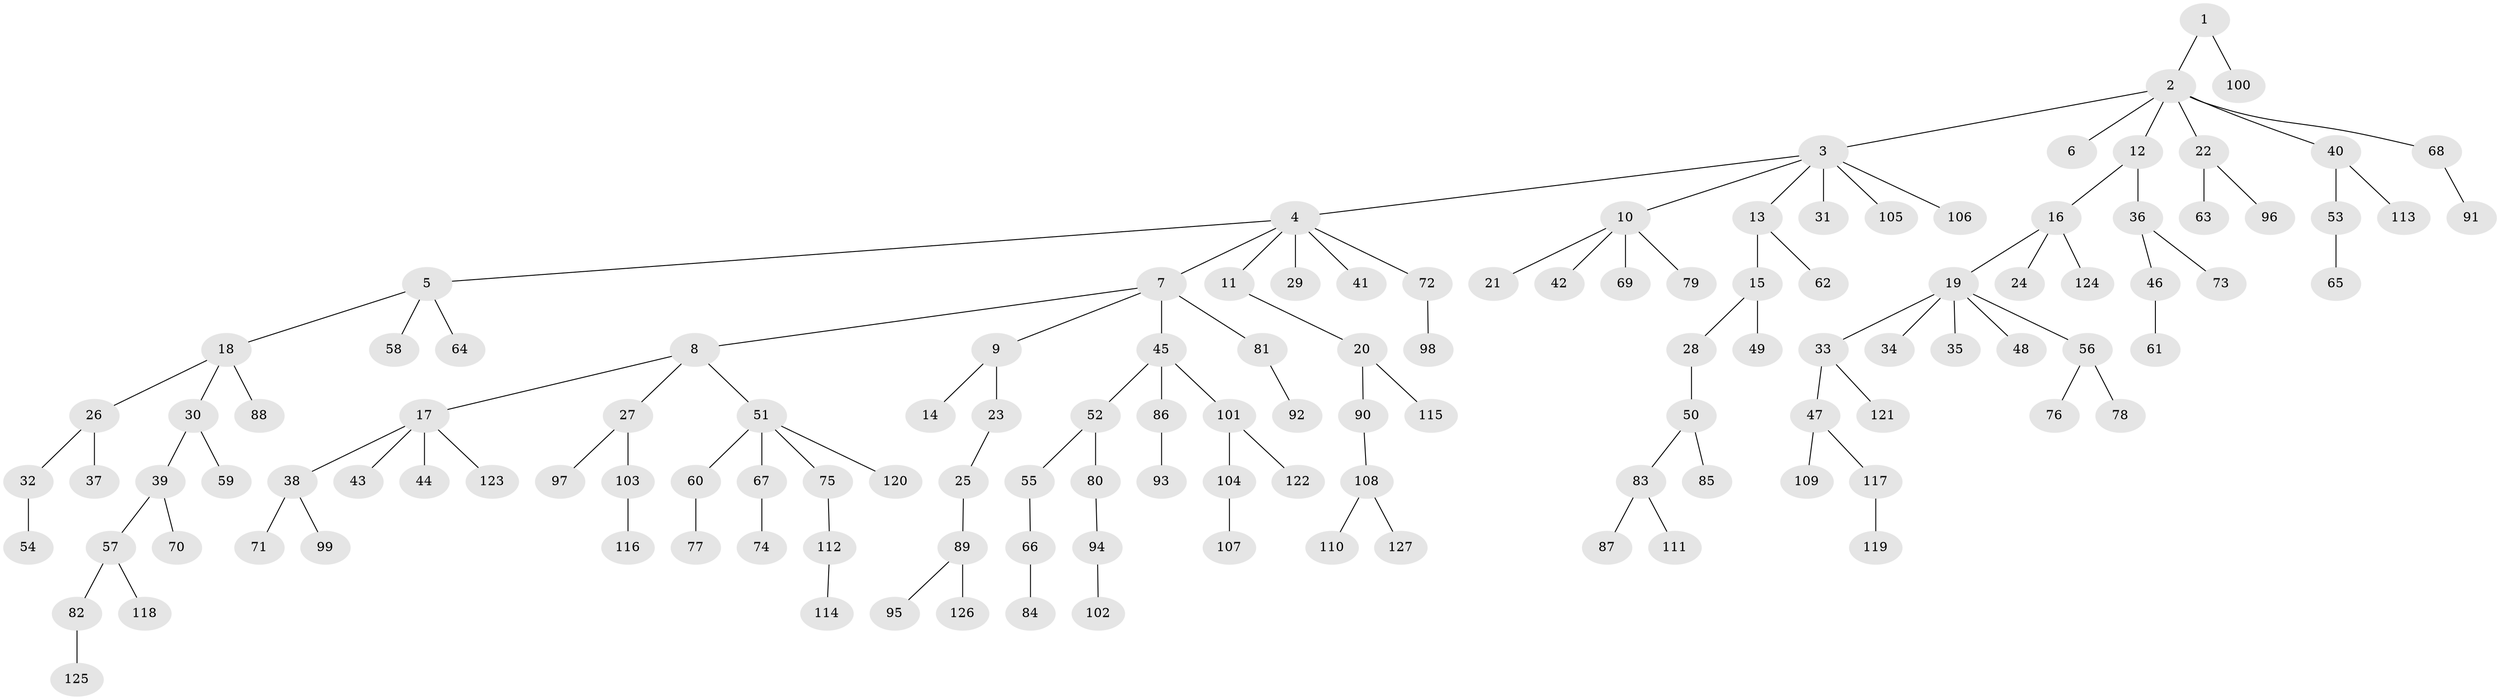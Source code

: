 // Generated by graph-tools (version 1.1) at 2025/50/03/09/25 03:50:22]
// undirected, 127 vertices, 126 edges
graph export_dot {
graph [start="1"]
  node [color=gray90,style=filled];
  1;
  2;
  3;
  4;
  5;
  6;
  7;
  8;
  9;
  10;
  11;
  12;
  13;
  14;
  15;
  16;
  17;
  18;
  19;
  20;
  21;
  22;
  23;
  24;
  25;
  26;
  27;
  28;
  29;
  30;
  31;
  32;
  33;
  34;
  35;
  36;
  37;
  38;
  39;
  40;
  41;
  42;
  43;
  44;
  45;
  46;
  47;
  48;
  49;
  50;
  51;
  52;
  53;
  54;
  55;
  56;
  57;
  58;
  59;
  60;
  61;
  62;
  63;
  64;
  65;
  66;
  67;
  68;
  69;
  70;
  71;
  72;
  73;
  74;
  75;
  76;
  77;
  78;
  79;
  80;
  81;
  82;
  83;
  84;
  85;
  86;
  87;
  88;
  89;
  90;
  91;
  92;
  93;
  94;
  95;
  96;
  97;
  98;
  99;
  100;
  101;
  102;
  103;
  104;
  105;
  106;
  107;
  108;
  109;
  110;
  111;
  112;
  113;
  114;
  115;
  116;
  117;
  118;
  119;
  120;
  121;
  122;
  123;
  124;
  125;
  126;
  127;
  1 -- 2;
  1 -- 100;
  2 -- 3;
  2 -- 6;
  2 -- 12;
  2 -- 22;
  2 -- 40;
  2 -- 68;
  3 -- 4;
  3 -- 10;
  3 -- 13;
  3 -- 31;
  3 -- 105;
  3 -- 106;
  4 -- 5;
  4 -- 7;
  4 -- 11;
  4 -- 29;
  4 -- 41;
  4 -- 72;
  5 -- 18;
  5 -- 58;
  5 -- 64;
  7 -- 8;
  7 -- 9;
  7 -- 45;
  7 -- 81;
  8 -- 17;
  8 -- 27;
  8 -- 51;
  9 -- 14;
  9 -- 23;
  10 -- 21;
  10 -- 42;
  10 -- 69;
  10 -- 79;
  11 -- 20;
  12 -- 16;
  12 -- 36;
  13 -- 15;
  13 -- 62;
  15 -- 28;
  15 -- 49;
  16 -- 19;
  16 -- 24;
  16 -- 124;
  17 -- 38;
  17 -- 43;
  17 -- 44;
  17 -- 123;
  18 -- 26;
  18 -- 30;
  18 -- 88;
  19 -- 33;
  19 -- 34;
  19 -- 35;
  19 -- 48;
  19 -- 56;
  20 -- 90;
  20 -- 115;
  22 -- 63;
  22 -- 96;
  23 -- 25;
  25 -- 89;
  26 -- 32;
  26 -- 37;
  27 -- 97;
  27 -- 103;
  28 -- 50;
  30 -- 39;
  30 -- 59;
  32 -- 54;
  33 -- 47;
  33 -- 121;
  36 -- 46;
  36 -- 73;
  38 -- 71;
  38 -- 99;
  39 -- 57;
  39 -- 70;
  40 -- 53;
  40 -- 113;
  45 -- 52;
  45 -- 86;
  45 -- 101;
  46 -- 61;
  47 -- 109;
  47 -- 117;
  50 -- 83;
  50 -- 85;
  51 -- 60;
  51 -- 67;
  51 -- 75;
  51 -- 120;
  52 -- 55;
  52 -- 80;
  53 -- 65;
  55 -- 66;
  56 -- 76;
  56 -- 78;
  57 -- 82;
  57 -- 118;
  60 -- 77;
  66 -- 84;
  67 -- 74;
  68 -- 91;
  72 -- 98;
  75 -- 112;
  80 -- 94;
  81 -- 92;
  82 -- 125;
  83 -- 87;
  83 -- 111;
  86 -- 93;
  89 -- 95;
  89 -- 126;
  90 -- 108;
  94 -- 102;
  101 -- 104;
  101 -- 122;
  103 -- 116;
  104 -- 107;
  108 -- 110;
  108 -- 127;
  112 -- 114;
  117 -- 119;
}
